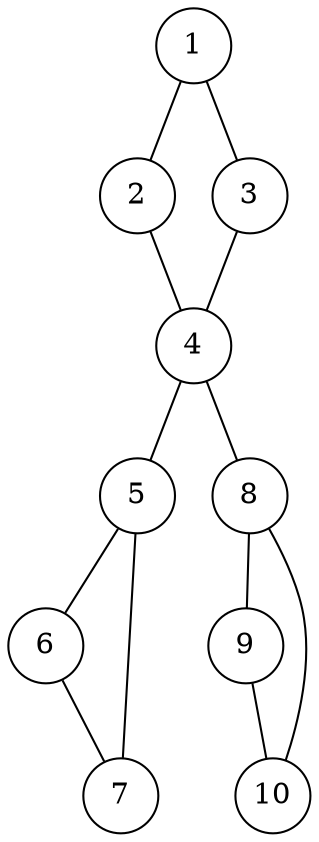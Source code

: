 graph g {
    node[shape=circle fixedsize=true style=filled fillcolor=white colorscheme=accent8 ];
    1--2;
    1--3;
    2--4;
    3--4;
    4--5;
    4--8;
    5--6;
    6--7;
    5--7;
    8--9;
    9--10;
    8--10;
}

